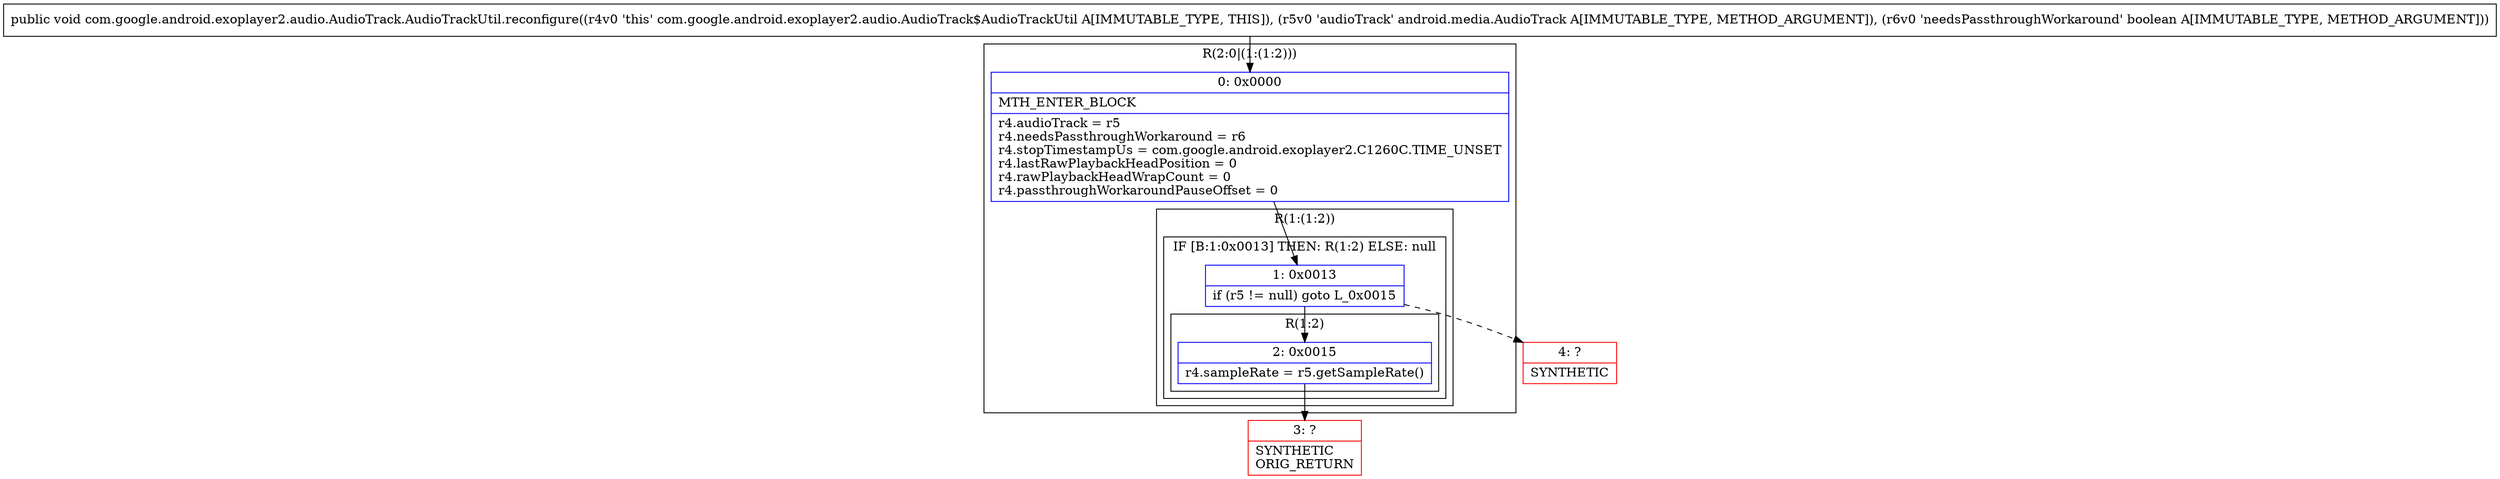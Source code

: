 digraph "CFG forcom.google.android.exoplayer2.audio.AudioTrack.AudioTrackUtil.reconfigure(Landroid\/media\/AudioTrack;Z)V" {
subgraph cluster_Region_1842160732 {
label = "R(2:0|(1:(1:2)))";
node [shape=record,color=blue];
Node_0 [shape=record,label="{0\:\ 0x0000|MTH_ENTER_BLOCK\l|r4.audioTrack = r5\lr4.needsPassthroughWorkaround = r6\lr4.stopTimestampUs = com.google.android.exoplayer2.C1260C.TIME_UNSET\lr4.lastRawPlaybackHeadPosition = 0\lr4.rawPlaybackHeadWrapCount = 0\lr4.passthroughWorkaroundPauseOffset = 0\l}"];
subgraph cluster_Region_287899615 {
label = "R(1:(1:2))";
node [shape=record,color=blue];
subgraph cluster_IfRegion_1882036983 {
label = "IF [B:1:0x0013] THEN: R(1:2) ELSE: null";
node [shape=record,color=blue];
Node_1 [shape=record,label="{1\:\ 0x0013|if (r5 != null) goto L_0x0015\l}"];
subgraph cluster_Region_929620522 {
label = "R(1:2)";
node [shape=record,color=blue];
Node_2 [shape=record,label="{2\:\ 0x0015|r4.sampleRate = r5.getSampleRate()\l}"];
}
}
}
}
Node_3 [shape=record,color=red,label="{3\:\ ?|SYNTHETIC\lORIG_RETURN\l}"];
Node_4 [shape=record,color=red,label="{4\:\ ?|SYNTHETIC\l}"];
MethodNode[shape=record,label="{public void com.google.android.exoplayer2.audio.AudioTrack.AudioTrackUtil.reconfigure((r4v0 'this' com.google.android.exoplayer2.audio.AudioTrack$AudioTrackUtil A[IMMUTABLE_TYPE, THIS]), (r5v0 'audioTrack' android.media.AudioTrack A[IMMUTABLE_TYPE, METHOD_ARGUMENT]), (r6v0 'needsPassthroughWorkaround' boolean A[IMMUTABLE_TYPE, METHOD_ARGUMENT])) }"];
MethodNode -> Node_0;
Node_0 -> Node_1;
Node_1 -> Node_2;
Node_1 -> Node_4[style=dashed];
Node_2 -> Node_3;
}

